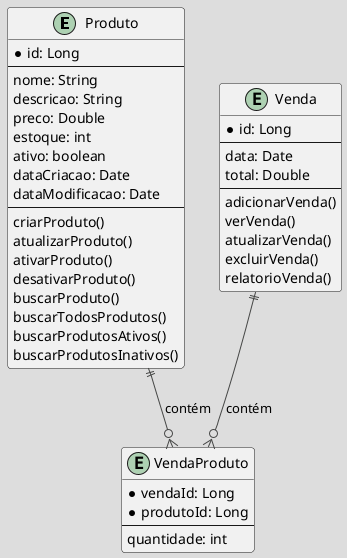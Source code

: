 @startuml
!theme toy

entity "Produto" {
    * id: Long
    --
    nome: String
    descricao: String
    preco: Double
    estoque: int
    ativo: boolean
    dataCriacao: Date
    dataModificacao: Date
    --
    criarProduto()
    atualizarProduto()
    ativarProduto()
    desativarProduto()
    buscarProduto()
    buscarTodosProdutos()
    buscarProdutosAtivos()
    buscarProdutosInativos()
}

entity "Venda" {
    * id: Long
    --
    data: Date
    total: Double
    --
    adicionarVenda()
    verVenda()
    atualizarVenda()
    excluirVenda()
    relatorioVenda()
}

entity "VendaProduto" {
    * vendaId: Long
    * produtoId: Long
    --
    quantidade: int
}

Produto ||--o{ VendaProduto: contém
Venda ||--o{ VendaProduto: contém

@enduml